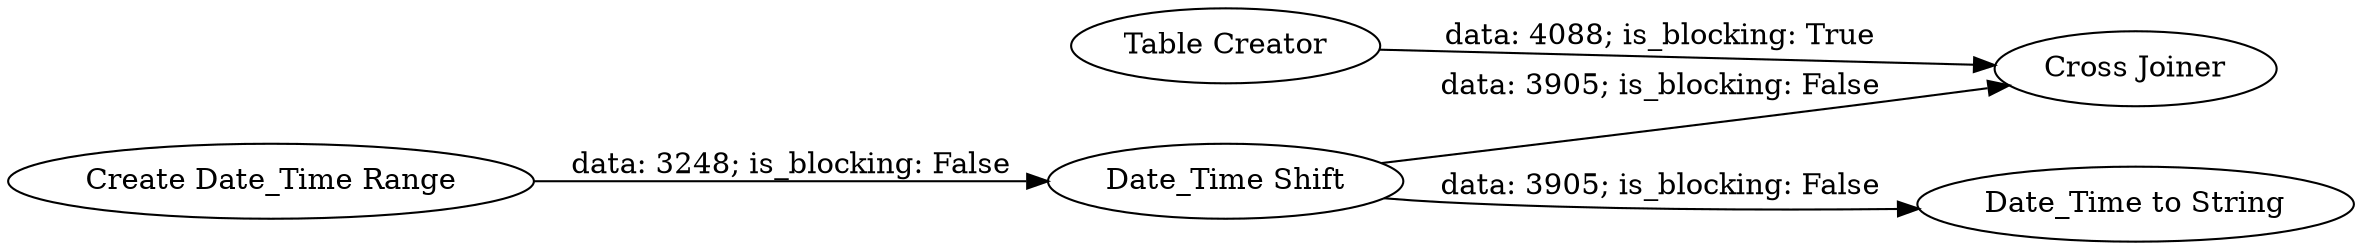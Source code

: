 digraph {
	"935593020172642921_2" [label="Date_Time Shift"]
	"935593020172642921_1" [label="Create Date_Time Range"]
	"935593020172642921_7" [label="Table Creator"]
	"935593020172642921_6" [label="Cross Joiner"]
	"935593020172642921_4" [label="Date_Time to String"]
	"935593020172642921_1" -> "935593020172642921_2" [label="data: 3248; is_blocking: False"]
	"935593020172642921_2" -> "935593020172642921_4" [label="data: 3905; is_blocking: False"]
	"935593020172642921_7" -> "935593020172642921_6" [label="data: 4088; is_blocking: True"]
	"935593020172642921_2" -> "935593020172642921_6" [label="data: 3905; is_blocking: False"]
	rankdir=LR
}

